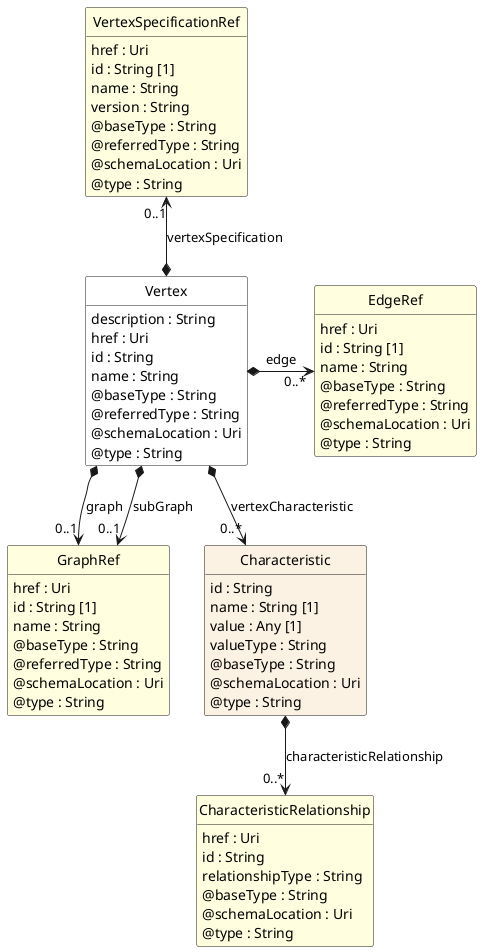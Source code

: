 @startuml
hide circle
hide methods
hide stereotype
show <<Enumeration>> stereotype
skinparam class {
   BackgroundColor<<Enumeration>> #E6F5F7
   BackgroundColor<<Ref>> #FFFFE0
   BackgroundColor<<Pivot>> #FFFFFFF
   BackgroundColor<<SimpleType>> #E2F0DA
   BackgroundColor #FCF2E3
}

class Vertex <<Pivot>> {
    description : String
    href : Uri
    id : String
    name : String
    @baseType : String
    @referredType : String
    @schemaLocation : Uri
    @type : String
}

class GraphRef  <<Ref>> {
    href : Uri
    id : String [1]
    name : String
    @baseType : String
    @referredType : String
    @schemaLocation : Uri
    @type : String
}

class EdgeRef  <<Ref>> {
    href : Uri
    id : String [1]
    name : String
    @baseType : String
    @referredType : String
    @schemaLocation : Uri
    @type : String
}

class VertexSpecificationRef  <<Ref>> {
    href : Uri
    id : String [1]
    name : String
    version : String
    @baseType : String
    @referredType : String
    @schemaLocation : Uri
    @type : String
}

class Characteristic  {
    id : String
    name : String [1]
    value : Any [1]
    valueType : String
    @baseType : String
    @schemaLocation : Uri
    @type : String
}

class CharacteristicRelationship  <<Ref>> {
    href : Uri
    id : String
    relationshipType : String
    @baseType : String
    @schemaLocation : Uri
    @type : String
}

Vertex *-right-> "0..*" EdgeRef : edge

VertexSpecificationRef "0..1" <--* Vertex : vertexSpecification

Vertex *-->  "0..1" GraphRef : graph

Vertex *-->  "0..1" GraphRef : subGraph

Vertex *-->  "0..*" Characteristic : vertexCharacteristic

Characteristic *-->  "0..*" CharacteristicRelationship : characteristicRelationship

@enduml